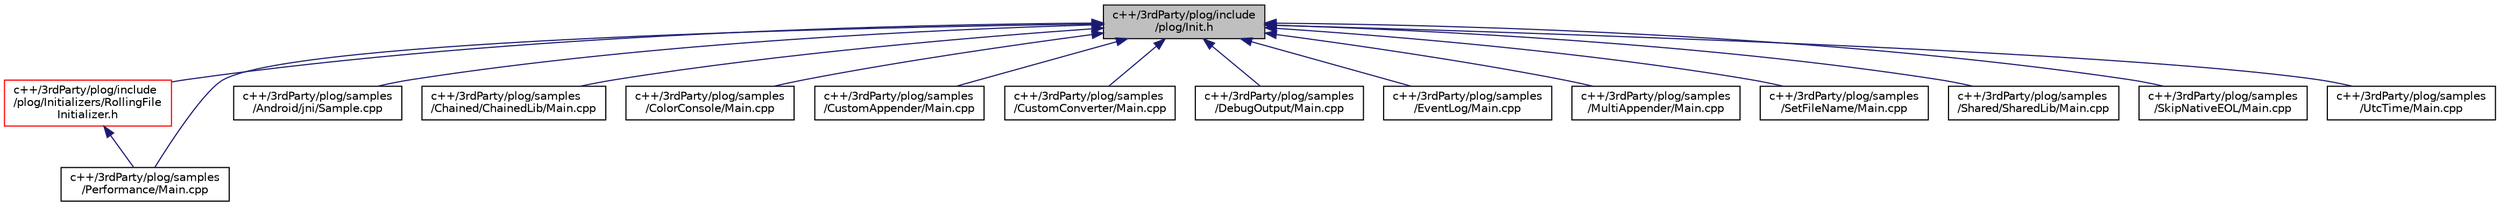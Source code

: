 digraph "c++/3rdParty/plog/include/plog/Init.h"
{
 // LATEX_PDF_SIZE
  bgcolor="transparent";
  edge [fontname="Helvetica",fontsize="10",labelfontname="Helvetica",labelfontsize="10"];
  node [fontname="Helvetica",fontsize="10",shape=record];
  Node1 [label="c++/3rdParty/plog/include\l/plog/Init.h",height=0.2,width=0.4,color="black", fillcolor="grey75", style="filled", fontcolor="black",tooltip=" "];
  Node1 -> Node2 [dir="back",color="midnightblue",fontsize="10",style="solid",fontname="Helvetica"];
  Node2 [label="c++/3rdParty/plog/include\l/plog/Initializers/RollingFile\lInitializer.h",height=0.2,width=0.4,color="red",URL="$_rolling_file_initializer_8h.html",tooltip=" "];
  Node2 -> Node13 [dir="back",color="midnightblue",fontsize="10",style="solid",fontname="Helvetica"];
  Node13 [label="c++/3rdParty/plog/samples\l/Performance/Main.cpp",height=0.2,width=0.4,color="black",URL="$3rd_party_2plog_2samples_2_performance_2_main_8cpp.html",tooltip=" "];
  Node1 -> Node16 [dir="back",color="midnightblue",fontsize="10",style="solid",fontname="Helvetica"];
  Node16 [label="c++/3rdParty/plog/samples\l/Android/jni/Sample.cpp",height=0.2,width=0.4,color="black",URL="$_sample_8cpp.html",tooltip=" "];
  Node1 -> Node17 [dir="back",color="midnightblue",fontsize="10",style="solid",fontname="Helvetica"];
  Node17 [label="c++/3rdParty/plog/samples\l/Chained/ChainedLib/Main.cpp",height=0.2,width=0.4,color="black",URL="$3rd_party_2plog_2samples_2_chained_2_chained_lib_2_main_8cpp.html",tooltip=" "];
  Node1 -> Node18 [dir="back",color="midnightblue",fontsize="10",style="solid",fontname="Helvetica"];
  Node18 [label="c++/3rdParty/plog/samples\l/ColorConsole/Main.cpp",height=0.2,width=0.4,color="black",URL="$3rd_party_2plog_2samples_2_color_console_2_main_8cpp.html",tooltip=" "];
  Node1 -> Node19 [dir="back",color="midnightblue",fontsize="10",style="solid",fontname="Helvetica"];
  Node19 [label="c++/3rdParty/plog/samples\l/CustomAppender/Main.cpp",height=0.2,width=0.4,color="black",URL="$3rd_party_2plog_2samples_2_custom_appender_2_main_8cpp.html",tooltip=" "];
  Node1 -> Node20 [dir="back",color="midnightblue",fontsize="10",style="solid",fontname="Helvetica"];
  Node20 [label="c++/3rdParty/plog/samples\l/CustomConverter/Main.cpp",height=0.2,width=0.4,color="black",URL="$3rd_party_2plog_2samples_2_custom_converter_2_main_8cpp.html",tooltip=" "];
  Node1 -> Node21 [dir="back",color="midnightblue",fontsize="10",style="solid",fontname="Helvetica"];
  Node21 [label="c++/3rdParty/plog/samples\l/DebugOutput/Main.cpp",height=0.2,width=0.4,color="black",URL="$3rd_party_2plog_2samples_2_debug_output_2_main_8cpp.html",tooltip=" "];
  Node1 -> Node22 [dir="back",color="midnightblue",fontsize="10",style="solid",fontname="Helvetica"];
  Node22 [label="c++/3rdParty/plog/samples\l/EventLog/Main.cpp",height=0.2,width=0.4,color="black",URL="$3rd_party_2plog_2samples_2_event_log_2_main_8cpp.html",tooltip=" "];
  Node1 -> Node23 [dir="back",color="midnightblue",fontsize="10",style="solid",fontname="Helvetica"];
  Node23 [label="c++/3rdParty/plog/samples\l/MultiAppender/Main.cpp",height=0.2,width=0.4,color="black",URL="$3rd_party_2plog_2samples_2_multi_appender_2_main_8cpp.html",tooltip=" "];
  Node1 -> Node13 [dir="back",color="midnightblue",fontsize="10",style="solid",fontname="Helvetica"];
  Node1 -> Node24 [dir="back",color="midnightblue",fontsize="10",style="solid",fontname="Helvetica"];
  Node24 [label="c++/3rdParty/plog/samples\l/SetFileName/Main.cpp",height=0.2,width=0.4,color="black",URL="$3rd_party_2plog_2samples_2_set_file_name_2_main_8cpp.html",tooltip=" "];
  Node1 -> Node25 [dir="back",color="midnightblue",fontsize="10",style="solid",fontname="Helvetica"];
  Node25 [label="c++/3rdParty/plog/samples\l/Shared/SharedLib/Main.cpp",height=0.2,width=0.4,color="black",URL="$3rd_party_2plog_2samples_2_shared_2_shared_lib_2_main_8cpp.html",tooltip=" "];
  Node1 -> Node26 [dir="back",color="midnightblue",fontsize="10",style="solid",fontname="Helvetica"];
  Node26 [label="c++/3rdParty/plog/samples\l/SkipNativeEOL/Main.cpp",height=0.2,width=0.4,color="black",URL="$3rd_party_2plog_2samples_2_skip_native_e_o_l_2_main_8cpp.html",tooltip=" "];
  Node1 -> Node27 [dir="back",color="midnightblue",fontsize="10",style="solid",fontname="Helvetica"];
  Node27 [label="c++/3rdParty/plog/samples\l/UtcTime/Main.cpp",height=0.2,width=0.4,color="black",URL="$3rd_party_2plog_2samples_2_utc_time_2_main_8cpp.html",tooltip=" "];
}
